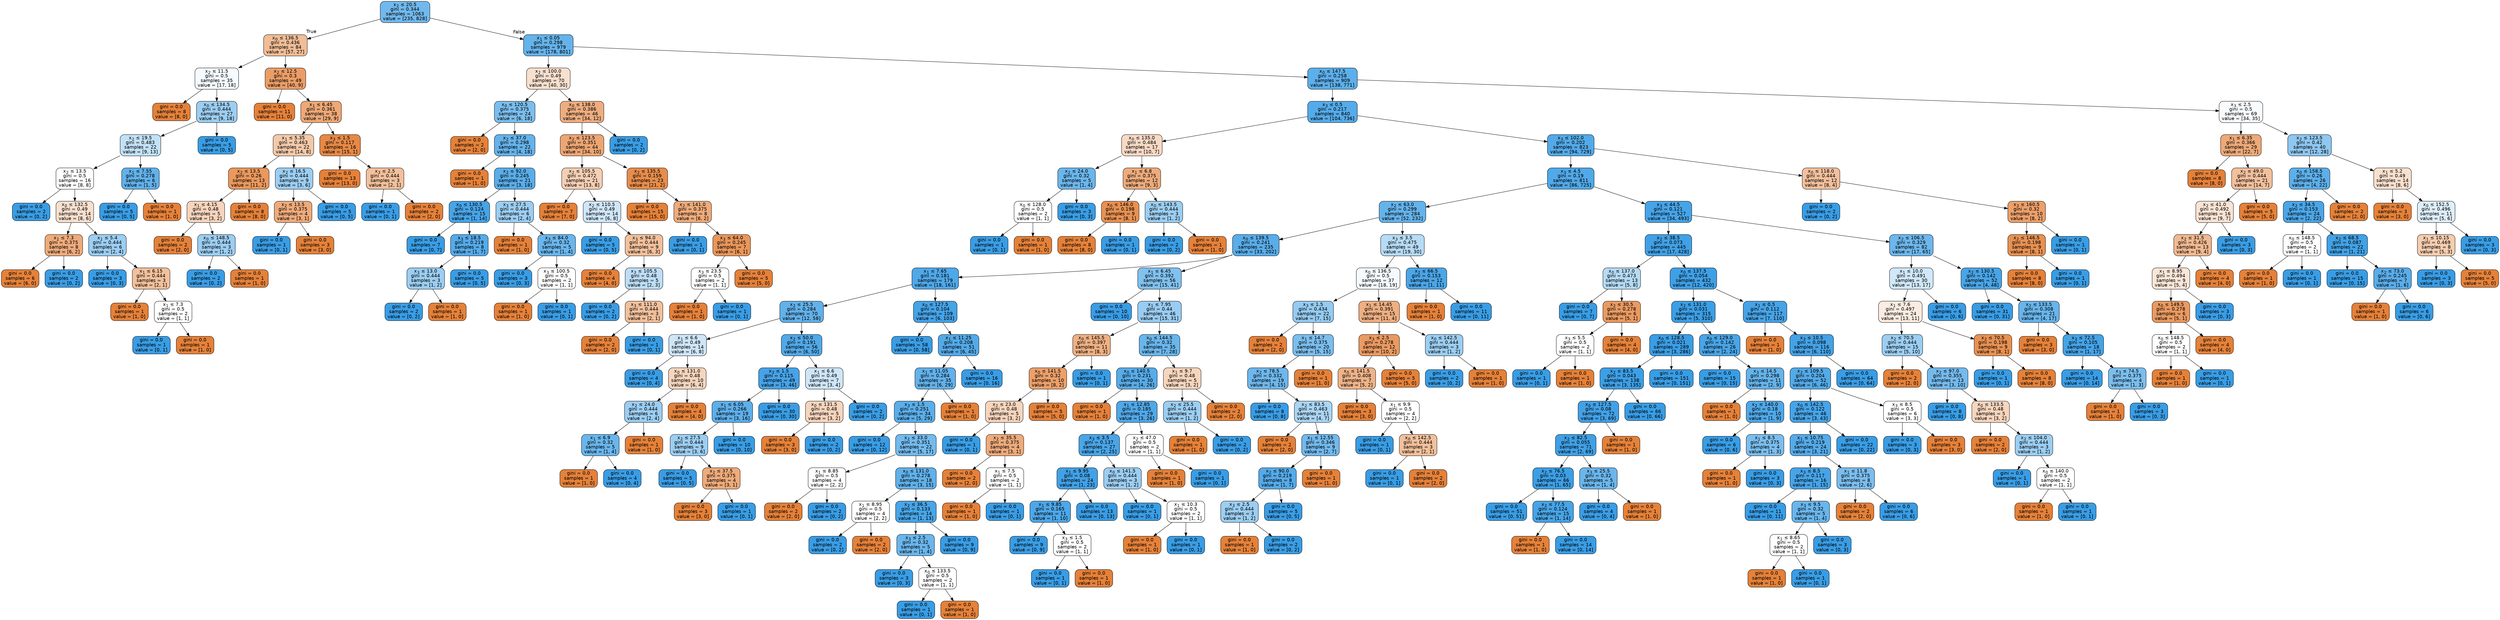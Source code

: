 digraph Tree {
node [shape=box, style="filled, rounded", color="black", fontname="helvetica"] ;
edge [fontname="helvetica"] ;
0 [label=<x<SUB>2</SUB> &le; 20.5<br/>gini = 0.344<br/>samples = 1063<br/>value = [235, 828]>, fillcolor="#71b9ec"] ;
1 [label=<x<SUB>0</SUB> &le; 136.5<br/>gini = 0.436<br/>samples = 84<br/>value = [57, 27]>, fillcolor="#f1bd97"] ;
0 -> 1 [labeldistance=2.5, labelangle=45, headlabel="True"] ;
2 [label=<x<SUB>2</SUB> &le; 11.5<br/>gini = 0.5<br/>samples = 35<br/>value = [17, 18]>, fillcolor="#f4fafe"] ;
1 -> 2 ;
3 [label=<gini = 0.0<br/>samples = 8<br/>value = [8, 0]>, fillcolor="#e58139"] ;
2 -> 3 ;
4 [label=<x<SUB>0</SUB> &le; 134.5<br/>gini = 0.444<br/>samples = 27<br/>value = [9, 18]>, fillcolor="#9ccef2"] ;
2 -> 4 ;
5 [label=<x<SUB>2</SUB> &le; 19.5<br/>gini = 0.483<br/>samples = 22<br/>value = [9, 13]>, fillcolor="#c2e1f7"] ;
4 -> 5 ;
6 [label=<x<SUB>2</SUB> &le; 13.5<br/>gini = 0.5<br/>samples = 16<br/>value = [8, 8]>, fillcolor="#ffffff"] ;
5 -> 6 ;
7 [label=<gini = 0.0<br/>samples = 2<br/>value = [0, 2]>, fillcolor="#399de5"] ;
6 -> 7 ;
8 [label=<x<SUB>0</SUB> &le; 132.5<br/>gini = 0.49<br/>samples = 14<br/>value = [8, 6]>, fillcolor="#f8e0ce"] ;
6 -> 8 ;
9 [label=<x<SUB>1</SUB> &le; 7.3<br/>gini = 0.375<br/>samples = 8<br/>value = [6, 2]>, fillcolor="#eeab7b"] ;
8 -> 9 ;
10 [label=<gini = 0.0<br/>samples = 6<br/>value = [6, 0]>, fillcolor="#e58139"] ;
9 -> 10 ;
11 [label=<gini = 0.0<br/>samples = 2<br/>value = [0, 2]>, fillcolor="#399de5"] ;
9 -> 11 ;
12 [label=<x<SUB>1</SUB> &le; 5.4<br/>gini = 0.444<br/>samples = 6<br/>value = [2, 4]>, fillcolor="#9ccef2"] ;
8 -> 12 ;
13 [label=<gini = 0.0<br/>samples = 3<br/>value = [0, 3]>, fillcolor="#399de5"] ;
12 -> 13 ;
14 [label=<x<SUB>1</SUB> &le; 6.15<br/>gini = 0.444<br/>samples = 3<br/>value = [2, 1]>, fillcolor="#f2c09c"] ;
12 -> 14 ;
15 [label=<gini = 0.0<br/>samples = 1<br/>value = [1, 0]>, fillcolor="#e58139"] ;
14 -> 15 ;
16 [label=<x<SUB>1</SUB> &le; 7.3<br/>gini = 0.5<br/>samples = 2<br/>value = [1, 1]>, fillcolor="#ffffff"] ;
14 -> 16 ;
17 [label=<gini = 0.0<br/>samples = 1<br/>value = [0, 1]>, fillcolor="#399de5"] ;
16 -> 17 ;
18 [label=<gini = 0.0<br/>samples = 1<br/>value = [1, 0]>, fillcolor="#e58139"] ;
16 -> 18 ;
19 [label=<x<SUB>1</SUB> &le; 7.55<br/>gini = 0.278<br/>samples = 6<br/>value = [1, 5]>, fillcolor="#61b1ea"] ;
5 -> 19 ;
20 [label=<gini = 0.0<br/>samples = 5<br/>value = [0, 5]>, fillcolor="#399de5"] ;
19 -> 20 ;
21 [label=<gini = 0.0<br/>samples = 1<br/>value = [1, 0]>, fillcolor="#e58139"] ;
19 -> 21 ;
22 [label=<gini = 0.0<br/>samples = 5<br/>value = [0, 5]>, fillcolor="#399de5"] ;
4 -> 22 ;
23 [label=<x<SUB>2</SUB> &le; 12.5<br/>gini = 0.3<br/>samples = 49<br/>value = [40, 9]>, fillcolor="#eb9d66"] ;
1 -> 23 ;
24 [label=<gini = 0.0<br/>samples = 11<br/>value = [11, 0]>, fillcolor="#e58139"] ;
23 -> 24 ;
25 [label=<x<SUB>1</SUB> &le; 6.45<br/>gini = 0.361<br/>samples = 38<br/>value = [29, 9]>, fillcolor="#eda876"] ;
23 -> 25 ;
26 [label=<x<SUB>1</SUB> &le; 5.35<br/>gini = 0.463<br/>samples = 22<br/>value = [14, 8]>, fillcolor="#f4c9aa"] ;
25 -> 26 ;
27 [label=<x<SUB>2</SUB> &le; 13.5<br/>gini = 0.26<br/>samples = 13<br/>value = [11, 2]>, fillcolor="#ea985d"] ;
26 -> 27 ;
28 [label=<x<SUB>1</SUB> &le; 4.15<br/>gini = 0.48<br/>samples = 5<br/>value = [3, 2]>, fillcolor="#f6d5bd"] ;
27 -> 28 ;
29 [label=<gini = 0.0<br/>samples = 2<br/>value = [2, 0]>, fillcolor="#e58139"] ;
28 -> 29 ;
30 [label=<x<SUB>0</SUB> &le; 148.5<br/>gini = 0.444<br/>samples = 3<br/>value = [1, 2]>, fillcolor="#9ccef2"] ;
28 -> 30 ;
31 [label=<gini = 0.0<br/>samples = 2<br/>value = [0, 2]>, fillcolor="#399de5"] ;
30 -> 31 ;
32 [label=<gini = 0.0<br/>samples = 1<br/>value = [1, 0]>, fillcolor="#e58139"] ;
30 -> 32 ;
33 [label=<gini = 0.0<br/>samples = 8<br/>value = [8, 0]>, fillcolor="#e58139"] ;
27 -> 33 ;
34 [label=<x<SUB>2</SUB> &le; 16.5<br/>gini = 0.444<br/>samples = 9<br/>value = [3, 6]>, fillcolor="#9ccef2"] ;
26 -> 34 ;
35 [label=<x<SUB>2</SUB> &le; 13.5<br/>gini = 0.375<br/>samples = 4<br/>value = [3, 1]>, fillcolor="#eeab7b"] ;
34 -> 35 ;
36 [label=<gini = 0.0<br/>samples = 1<br/>value = [0, 1]>, fillcolor="#399de5"] ;
35 -> 36 ;
37 [label=<gini = 0.0<br/>samples = 3<br/>value = [3, 0]>, fillcolor="#e58139"] ;
35 -> 37 ;
38 [label=<gini = 0.0<br/>samples = 5<br/>value = [0, 5]>, fillcolor="#399de5"] ;
34 -> 38 ;
39 [label=<x<SUB>3</SUB> &le; 1.5<br/>gini = 0.117<br/>samples = 16<br/>value = [15, 1]>, fillcolor="#e78946"] ;
25 -> 39 ;
40 [label=<gini = 0.0<br/>samples = 13<br/>value = [13, 0]>, fillcolor="#e58139"] ;
39 -> 40 ;
41 [label=<x<SUB>3</SUB> &le; 2.5<br/>gini = 0.444<br/>samples = 3<br/>value = [2, 1]>, fillcolor="#f2c09c"] ;
39 -> 41 ;
42 [label=<gini = 0.0<br/>samples = 1<br/>value = [0, 1]>, fillcolor="#399de5"] ;
41 -> 42 ;
43 [label=<gini = 0.0<br/>samples = 2<br/>value = [2, 0]>, fillcolor="#e58139"] ;
41 -> 43 ;
44 [label=<x<SUB>1</SUB> &le; 0.05<br/>gini = 0.298<br/>samples = 979<br/>value = [178, 801]>, fillcolor="#65b3eb"] ;
0 -> 44 [labeldistance=2.5, labelangle=-45, headlabel="False"] ;
45 [label=<x<SUB>2</SUB> &le; 100.0<br/>gini = 0.49<br/>samples = 70<br/>value = [40, 30]>, fillcolor="#f8e0ce"] ;
44 -> 45 ;
46 [label=<x<SUB>0</SUB> &le; 120.5<br/>gini = 0.375<br/>samples = 24<br/>value = [6, 18]>, fillcolor="#7bbeee"] ;
45 -> 46 ;
47 [label=<gini = 0.0<br/>samples = 2<br/>value = [2, 0]>, fillcolor="#e58139"] ;
46 -> 47 ;
48 [label=<x<SUB>2</SUB> &le; 37.0<br/>gini = 0.298<br/>samples = 22<br/>value = [4, 18]>, fillcolor="#65b3eb"] ;
46 -> 48 ;
49 [label=<gini = 0.0<br/>samples = 1<br/>value = [1, 0]>, fillcolor="#e58139"] ;
48 -> 49 ;
50 [label=<x<SUB>2</SUB> &le; 92.0<br/>gini = 0.245<br/>samples = 21<br/>value = [3, 18]>, fillcolor="#5aade9"] ;
48 -> 50 ;
51 [label=<x<SUB>0</SUB> &le; 130.5<br/>gini = 0.124<br/>samples = 15<br/>value = [1, 14]>, fillcolor="#47a4e7"] ;
50 -> 51 ;
52 [label=<gini = 0.0<br/>samples = 7<br/>value = [0, 7]>, fillcolor="#399de5"] ;
51 -> 52 ;
53 [label=<x<SUB>3</SUB> &le; 18.5<br/>gini = 0.219<br/>samples = 8<br/>value = [1, 7]>, fillcolor="#55abe9"] ;
51 -> 53 ;
54 [label=<x<SUB>3</SUB> &le; 13.0<br/>gini = 0.444<br/>samples = 3<br/>value = [1, 2]>, fillcolor="#9ccef2"] ;
53 -> 54 ;
55 [label=<gini = 0.0<br/>samples = 2<br/>value = [0, 2]>, fillcolor="#399de5"] ;
54 -> 55 ;
56 [label=<gini = 0.0<br/>samples = 1<br/>value = [1, 0]>, fillcolor="#e58139"] ;
54 -> 56 ;
57 [label=<gini = 0.0<br/>samples = 5<br/>value = [0, 5]>, fillcolor="#399de5"] ;
53 -> 57 ;
58 [label=<x<SUB>3</SUB> &le; 27.5<br/>gini = 0.444<br/>samples = 6<br/>value = [2, 4]>, fillcolor="#9ccef2"] ;
50 -> 58 ;
59 [label=<gini = 0.0<br/>samples = 1<br/>value = [1, 0]>, fillcolor="#e58139"] ;
58 -> 59 ;
60 [label=<x<SUB>3</SUB> &le; 84.0<br/>gini = 0.32<br/>samples = 5<br/>value = [1, 4]>, fillcolor="#6ab6ec"] ;
58 -> 60 ;
61 [label=<gini = 0.0<br/>samples = 3<br/>value = [0, 3]>, fillcolor="#399de5"] ;
60 -> 61 ;
62 [label=<x<SUB>3</SUB> &le; 100.5<br/>gini = 0.5<br/>samples = 2<br/>value = [1, 1]>, fillcolor="#ffffff"] ;
60 -> 62 ;
63 [label=<gini = 0.0<br/>samples = 1<br/>value = [1, 0]>, fillcolor="#e58139"] ;
62 -> 63 ;
64 [label=<gini = 0.0<br/>samples = 1<br/>value = [0, 1]>, fillcolor="#399de5"] ;
62 -> 64 ;
65 [label=<x<SUB>0</SUB> &le; 138.0<br/>gini = 0.386<br/>samples = 46<br/>value = [34, 12]>, fillcolor="#eead7f"] ;
45 -> 65 ;
66 [label=<x<SUB>2</SUB> &le; 123.5<br/>gini = 0.351<br/>samples = 44<br/>value = [34, 10]>, fillcolor="#eda673"] ;
65 -> 66 ;
67 [label=<x<SUB>2</SUB> &le; 105.5<br/>gini = 0.472<br/>samples = 21<br/>value = [13, 8]>, fillcolor="#f5cfb3"] ;
66 -> 67 ;
68 [label=<gini = 0.0<br/>samples = 7<br/>value = [7, 0]>, fillcolor="#e58139"] ;
67 -> 68 ;
69 [label=<x<SUB>2</SUB> &le; 110.5<br/>gini = 0.49<br/>samples = 14<br/>value = [6, 8]>, fillcolor="#cee6f8"] ;
67 -> 69 ;
70 [label=<gini = 0.0<br/>samples = 5<br/>value = [0, 5]>, fillcolor="#399de5"] ;
69 -> 70 ;
71 [label=<x<SUB>3</SUB> &le; 94.0<br/>gini = 0.444<br/>samples = 9<br/>value = [6, 3]>, fillcolor="#f2c09c"] ;
69 -> 71 ;
72 [label=<gini = 0.0<br/>samples = 4<br/>value = [4, 0]>, fillcolor="#e58139"] ;
71 -> 72 ;
73 [label=<x<SUB>3</SUB> &le; 105.5<br/>gini = 0.48<br/>samples = 5<br/>value = [2, 3]>, fillcolor="#bddef6"] ;
71 -> 73 ;
74 [label=<gini = 0.0<br/>samples = 2<br/>value = [0, 2]>, fillcolor="#399de5"] ;
73 -> 74 ;
75 [label=<x<SUB>3</SUB> &le; 111.0<br/>gini = 0.444<br/>samples = 3<br/>value = [2, 1]>, fillcolor="#f2c09c"] ;
73 -> 75 ;
76 [label=<gini = 0.0<br/>samples = 2<br/>value = [2, 0]>, fillcolor="#e58139"] ;
75 -> 76 ;
77 [label=<gini = 0.0<br/>samples = 1<br/>value = [0, 1]>, fillcolor="#399de5"] ;
75 -> 77 ;
78 [label=<x<SUB>2</SUB> &le; 135.5<br/>gini = 0.159<br/>samples = 23<br/>value = [21, 2]>, fillcolor="#e78d4c"] ;
66 -> 78 ;
79 [label=<gini = 0.0<br/>samples = 15<br/>value = [15, 0]>, fillcolor="#e58139"] ;
78 -> 79 ;
80 [label=<x<SUB>2</SUB> &le; 141.0<br/>gini = 0.375<br/>samples = 8<br/>value = [6, 2]>, fillcolor="#eeab7b"] ;
78 -> 80 ;
81 [label=<gini = 0.0<br/>samples = 1<br/>value = [0, 1]>, fillcolor="#399de5"] ;
80 -> 81 ;
82 [label=<x<SUB>3</SUB> &le; 64.0<br/>gini = 0.245<br/>samples = 7<br/>value = [6, 1]>, fillcolor="#e9965a"] ;
80 -> 82 ;
83 [label=<x<SUB>3</SUB> &le; 23.5<br/>gini = 0.5<br/>samples = 2<br/>value = [1, 1]>, fillcolor="#ffffff"] ;
82 -> 83 ;
84 [label=<gini = 0.0<br/>samples = 1<br/>value = [1, 0]>, fillcolor="#e58139"] ;
83 -> 84 ;
85 [label=<gini = 0.0<br/>samples = 1<br/>value = [0, 1]>, fillcolor="#399de5"] ;
83 -> 85 ;
86 [label=<gini = 0.0<br/>samples = 5<br/>value = [5, 0]>, fillcolor="#e58139"] ;
82 -> 86 ;
87 [label=<gini = 0.0<br/>samples = 2<br/>value = [0, 2]>, fillcolor="#399de5"] ;
65 -> 87 ;
88 [label=<x<SUB>0</SUB> &le; 147.5<br/>gini = 0.258<br/>samples = 909<br/>value = [138, 771]>, fillcolor="#5cafea"] ;
44 -> 88 ;
89 [label=<x<SUB>3</SUB> &le; 0.5<br/>gini = 0.217<br/>samples = 840<br/>value = [104, 736]>, fillcolor="#55abe9"] ;
88 -> 89 ;
90 [label=<x<SUB>0</SUB> &le; 135.0<br/>gini = 0.484<br/>samples = 17<br/>value = [10, 7]>, fillcolor="#f7d9c4"] ;
89 -> 90 ;
91 [label=<x<SUB>2</SUB> &le; 24.0<br/>gini = 0.32<br/>samples = 5<br/>value = [1, 4]>, fillcolor="#6ab6ec"] ;
90 -> 91 ;
92 [label=<x<SUB>0</SUB> &le; 128.0<br/>gini = 0.5<br/>samples = 2<br/>value = [1, 1]>, fillcolor="#ffffff"] ;
91 -> 92 ;
93 [label=<gini = 0.0<br/>samples = 1<br/>value = [0, 1]>, fillcolor="#399de5"] ;
92 -> 93 ;
94 [label=<gini = 0.0<br/>samples = 1<br/>value = [1, 0]>, fillcolor="#e58139"] ;
92 -> 94 ;
95 [label=<gini = 0.0<br/>samples = 3<br/>value = [0, 3]>, fillcolor="#399de5"] ;
91 -> 95 ;
96 [label=<x<SUB>1</SUB> &le; 6.8<br/>gini = 0.375<br/>samples = 12<br/>value = [9, 3]>, fillcolor="#eeab7b"] ;
90 -> 96 ;
97 [label=<x<SUB>0</SUB> &le; 146.0<br/>gini = 0.198<br/>samples = 9<br/>value = [8, 1]>, fillcolor="#e89152"] ;
96 -> 97 ;
98 [label=<gini = 0.0<br/>samples = 8<br/>value = [8, 0]>, fillcolor="#e58139"] ;
97 -> 98 ;
99 [label=<gini = 0.0<br/>samples = 1<br/>value = [0, 1]>, fillcolor="#399de5"] ;
97 -> 99 ;
100 [label=<x<SUB>0</SUB> &le; 143.5<br/>gini = 0.444<br/>samples = 3<br/>value = [1, 2]>, fillcolor="#9ccef2"] ;
96 -> 100 ;
101 [label=<gini = 0.0<br/>samples = 2<br/>value = [0, 2]>, fillcolor="#399de5"] ;
100 -> 101 ;
102 [label=<gini = 0.0<br/>samples = 1<br/>value = [1, 0]>, fillcolor="#e58139"] ;
100 -> 102 ;
103 [label=<x<SUB>3</SUB> &le; 102.0<br/>gini = 0.202<br/>samples = 823<br/>value = [94, 729]>, fillcolor="#53aae8"] ;
89 -> 103 ;
104 [label=<x<SUB>3</SUB> &le; 4.5<br/>gini = 0.19<br/>samples = 811<br/>value = [86, 725]>, fillcolor="#50a9e8"] ;
103 -> 104 ;
105 [label=<x<SUB>2</SUB> &le; 63.0<br/>gini = 0.299<br/>samples = 284<br/>value = [52, 232]>, fillcolor="#65b3eb"] ;
104 -> 105 ;
106 [label=<x<SUB>0</SUB> &le; 139.5<br/>gini = 0.241<br/>samples = 235<br/>value = [33, 202]>, fillcolor="#59ade9"] ;
105 -> 106 ;
107 [label=<x<SUB>1</SUB> &le; 7.65<br/>gini = 0.181<br/>samples = 179<br/>value = [18, 161]>, fillcolor="#4fa8e8"] ;
106 -> 107 ;
108 [label=<x<SUB>2</SUB> &le; 25.5<br/>gini = 0.284<br/>samples = 70<br/>value = [12, 58]>, fillcolor="#62b1ea"] ;
107 -> 108 ;
109 [label=<x<SUB>1</SUB> &le; 6.6<br/>gini = 0.49<br/>samples = 14<br/>value = [6, 8]>, fillcolor="#cee6f8"] ;
108 -> 109 ;
110 [label=<gini = 0.0<br/>samples = 4<br/>value = [0, 4]>, fillcolor="#399de5"] ;
109 -> 110 ;
111 [label=<x<SUB>0</SUB> &le; 131.0<br/>gini = 0.48<br/>samples = 10<br/>value = [6, 4]>, fillcolor="#f6d5bd"] ;
109 -> 111 ;
112 [label=<x<SUB>2</SUB> &le; 24.0<br/>gini = 0.444<br/>samples = 6<br/>value = [2, 4]>, fillcolor="#9ccef2"] ;
111 -> 112 ;
113 [label=<x<SUB>1</SUB> &le; 6.9<br/>gini = 0.32<br/>samples = 5<br/>value = [1, 4]>, fillcolor="#6ab6ec"] ;
112 -> 113 ;
114 [label=<gini = 0.0<br/>samples = 1<br/>value = [1, 0]>, fillcolor="#e58139"] ;
113 -> 114 ;
115 [label=<gini = 0.0<br/>samples = 4<br/>value = [0, 4]>, fillcolor="#399de5"] ;
113 -> 115 ;
116 [label=<gini = 0.0<br/>samples = 1<br/>value = [1, 0]>, fillcolor="#e58139"] ;
112 -> 116 ;
117 [label=<gini = 0.0<br/>samples = 4<br/>value = [4, 0]>, fillcolor="#e58139"] ;
111 -> 117 ;
118 [label=<x<SUB>2</SUB> &le; 50.0<br/>gini = 0.191<br/>samples = 56<br/>value = [6, 50]>, fillcolor="#51a9e8"] ;
108 -> 118 ;
119 [label=<x<SUB>3</SUB> &le; 1.5<br/>gini = 0.115<br/>samples = 49<br/>value = [3, 46]>, fillcolor="#46a3e7"] ;
118 -> 119 ;
120 [label=<x<SUB>1</SUB> &le; 6.05<br/>gini = 0.266<br/>samples = 19<br/>value = [3, 16]>, fillcolor="#5eafea"] ;
119 -> 120 ;
121 [label=<x<SUB>2</SUB> &le; 27.5<br/>gini = 0.444<br/>samples = 9<br/>value = [3, 6]>, fillcolor="#9ccef2"] ;
120 -> 121 ;
122 [label=<gini = 0.0<br/>samples = 5<br/>value = [0, 5]>, fillcolor="#399de5"] ;
121 -> 122 ;
123 [label=<x<SUB>2</SUB> &le; 37.5<br/>gini = 0.375<br/>samples = 4<br/>value = [3, 1]>, fillcolor="#eeab7b"] ;
121 -> 123 ;
124 [label=<gini = 0.0<br/>samples = 3<br/>value = [3, 0]>, fillcolor="#e58139"] ;
123 -> 124 ;
125 [label=<gini = 0.0<br/>samples = 1<br/>value = [0, 1]>, fillcolor="#399de5"] ;
123 -> 125 ;
126 [label=<gini = 0.0<br/>samples = 10<br/>value = [0, 10]>, fillcolor="#399de5"] ;
120 -> 126 ;
127 [label=<gini = 0.0<br/>samples = 30<br/>value = [0, 30]>, fillcolor="#399de5"] ;
119 -> 127 ;
128 [label=<x<SUB>1</SUB> &le; 6.6<br/>gini = 0.49<br/>samples = 7<br/>value = [3, 4]>, fillcolor="#cee6f8"] ;
118 -> 128 ;
129 [label=<x<SUB>0</SUB> &le; 131.5<br/>gini = 0.48<br/>samples = 5<br/>value = [3, 2]>, fillcolor="#f6d5bd"] ;
128 -> 129 ;
130 [label=<gini = 0.0<br/>samples = 3<br/>value = [3, 0]>, fillcolor="#e58139"] ;
129 -> 130 ;
131 [label=<gini = 0.0<br/>samples = 2<br/>value = [0, 2]>, fillcolor="#399de5"] ;
129 -> 131 ;
132 [label=<gini = 0.0<br/>samples = 2<br/>value = [0, 2]>, fillcolor="#399de5"] ;
128 -> 132 ;
133 [label=<x<SUB>0</SUB> &le; 127.5<br/>gini = 0.104<br/>samples = 109<br/>value = [6, 103]>, fillcolor="#45a3e7"] ;
107 -> 133 ;
134 [label=<gini = 0.0<br/>samples = 58<br/>value = [0, 58]>, fillcolor="#399de5"] ;
133 -> 134 ;
135 [label=<x<SUB>1</SUB> &le; 11.25<br/>gini = 0.208<br/>samples = 51<br/>value = [6, 45]>, fillcolor="#53aae8"] ;
133 -> 135 ;
136 [label=<x<SUB>1</SUB> &le; 11.05<br/>gini = 0.284<br/>samples = 35<br/>value = [6, 29]>, fillcolor="#62b1ea"] ;
135 -> 136 ;
137 [label=<x<SUB>3</SUB> &le; 1.5<br/>gini = 0.251<br/>samples = 34<br/>value = [5, 29]>, fillcolor="#5baee9"] ;
136 -> 137 ;
138 [label=<gini = 0.0<br/>samples = 12<br/>value = [0, 12]>, fillcolor="#399de5"] ;
137 -> 138 ;
139 [label=<x<SUB>2</SUB> &le; 33.0<br/>gini = 0.351<br/>samples = 22<br/>value = [5, 17]>, fillcolor="#73baed"] ;
137 -> 139 ;
140 [label=<x<SUB>1</SUB> &le; 8.85<br/>gini = 0.5<br/>samples = 4<br/>value = [2, 2]>, fillcolor="#ffffff"] ;
139 -> 140 ;
141 [label=<gini = 0.0<br/>samples = 2<br/>value = [2, 0]>, fillcolor="#e58139"] ;
140 -> 141 ;
142 [label=<gini = 0.0<br/>samples = 2<br/>value = [0, 2]>, fillcolor="#399de5"] ;
140 -> 142 ;
143 [label=<x<SUB>0</SUB> &le; 131.0<br/>gini = 0.278<br/>samples = 18<br/>value = [3, 15]>, fillcolor="#61b1ea"] ;
139 -> 143 ;
144 [label=<x<SUB>1</SUB> &le; 8.95<br/>gini = 0.5<br/>samples = 4<br/>value = [2, 2]>, fillcolor="#ffffff"] ;
143 -> 144 ;
145 [label=<gini = 0.0<br/>samples = 2<br/>value = [0, 2]>, fillcolor="#399de5"] ;
144 -> 145 ;
146 [label=<gini = 0.0<br/>samples = 2<br/>value = [2, 0]>, fillcolor="#e58139"] ;
144 -> 146 ;
147 [label=<x<SUB>2</SUB> &le; 36.5<br/>gini = 0.133<br/>samples = 14<br/>value = [1, 13]>, fillcolor="#48a5e7"] ;
143 -> 147 ;
148 [label=<x<SUB>3</SUB> &le; 2.5<br/>gini = 0.32<br/>samples = 5<br/>value = [1, 4]>, fillcolor="#6ab6ec"] ;
147 -> 148 ;
149 [label=<gini = 0.0<br/>samples = 3<br/>value = [0, 3]>, fillcolor="#399de5"] ;
148 -> 149 ;
150 [label=<x<SUB>0</SUB> &le; 133.5<br/>gini = 0.5<br/>samples = 2<br/>value = [1, 1]>, fillcolor="#ffffff"] ;
148 -> 150 ;
151 [label=<gini = 0.0<br/>samples = 1<br/>value = [0, 1]>, fillcolor="#399de5"] ;
150 -> 151 ;
152 [label=<gini = 0.0<br/>samples = 1<br/>value = [1, 0]>, fillcolor="#e58139"] ;
150 -> 152 ;
153 [label=<gini = 0.0<br/>samples = 9<br/>value = [0, 9]>, fillcolor="#399de5"] ;
147 -> 153 ;
154 [label=<gini = 0.0<br/>samples = 1<br/>value = [1, 0]>, fillcolor="#e58139"] ;
136 -> 154 ;
155 [label=<gini = 0.0<br/>samples = 16<br/>value = [0, 16]>, fillcolor="#399de5"] ;
135 -> 155 ;
156 [label=<x<SUB>1</SUB> &le; 6.45<br/>gini = 0.392<br/>samples = 56<br/>value = [15, 41]>, fillcolor="#81c1ef"] ;
106 -> 156 ;
157 [label=<gini = 0.0<br/>samples = 10<br/>value = [0, 10]>, fillcolor="#399de5"] ;
156 -> 157 ;
158 [label=<x<SUB>1</SUB> &le; 7.95<br/>gini = 0.44<br/>samples = 46<br/>value = [15, 31]>, fillcolor="#99ccf2"] ;
156 -> 158 ;
159 [label=<x<SUB>0</SUB> &le; 145.5<br/>gini = 0.397<br/>samples = 11<br/>value = [8, 3]>, fillcolor="#efb083"] ;
158 -> 159 ;
160 [label=<x<SUB>0</SUB> &le; 141.5<br/>gini = 0.32<br/>samples = 10<br/>value = [8, 2]>, fillcolor="#eca06a"] ;
159 -> 160 ;
161 [label=<x<SUB>2</SUB> &le; 23.0<br/>gini = 0.48<br/>samples = 5<br/>value = [3, 2]>, fillcolor="#f6d5bd"] ;
160 -> 161 ;
162 [label=<gini = 0.0<br/>samples = 1<br/>value = [0, 1]>, fillcolor="#399de5"] ;
161 -> 162 ;
163 [label=<x<SUB>2</SUB> &le; 35.5<br/>gini = 0.375<br/>samples = 4<br/>value = [3, 1]>, fillcolor="#eeab7b"] ;
161 -> 163 ;
164 [label=<gini = 0.0<br/>samples = 2<br/>value = [2, 0]>, fillcolor="#e58139"] ;
163 -> 164 ;
165 [label=<x<SUB>1</SUB> &le; 7.5<br/>gini = 0.5<br/>samples = 2<br/>value = [1, 1]>, fillcolor="#ffffff"] ;
163 -> 165 ;
166 [label=<gini = 0.0<br/>samples = 1<br/>value = [1, 0]>, fillcolor="#e58139"] ;
165 -> 166 ;
167 [label=<gini = 0.0<br/>samples = 1<br/>value = [0, 1]>, fillcolor="#399de5"] ;
165 -> 167 ;
168 [label=<gini = 0.0<br/>samples = 5<br/>value = [5, 0]>, fillcolor="#e58139"] ;
160 -> 168 ;
169 [label=<gini = 0.0<br/>samples = 1<br/>value = [0, 1]>, fillcolor="#399de5"] ;
159 -> 169 ;
170 [label=<x<SUB>0</SUB> &le; 144.5<br/>gini = 0.32<br/>samples = 35<br/>value = [7, 28]>, fillcolor="#6ab6ec"] ;
158 -> 170 ;
171 [label=<x<SUB>0</SUB> &le; 140.5<br/>gini = 0.231<br/>samples = 30<br/>value = [4, 26]>, fillcolor="#57ace9"] ;
170 -> 171 ;
172 [label=<gini = 0.0<br/>samples = 1<br/>value = [1, 0]>, fillcolor="#e58139"] ;
171 -> 172 ;
173 [label=<x<SUB>1</SUB> &le; 12.85<br/>gini = 0.185<br/>samples = 29<br/>value = [3, 26]>, fillcolor="#50a8e8"] ;
171 -> 173 ;
174 [label=<x<SUB>3</SUB> &le; 3.5<br/>gini = 0.137<br/>samples = 27<br/>value = [2, 25]>, fillcolor="#49a5e7"] ;
173 -> 174 ;
175 [label=<x<SUB>1</SUB> &le; 9.95<br/>gini = 0.08<br/>samples = 24<br/>value = [1, 23]>, fillcolor="#42a1e6"] ;
174 -> 175 ;
176 [label=<x<SUB>1</SUB> &le; 9.85<br/>gini = 0.165<br/>samples = 11<br/>value = [1, 10]>, fillcolor="#4da7e8"] ;
175 -> 176 ;
177 [label=<gini = 0.0<br/>samples = 9<br/>value = [0, 9]>, fillcolor="#399de5"] ;
176 -> 177 ;
178 [label=<x<SUB>3</SUB> &le; 1.5<br/>gini = 0.5<br/>samples = 2<br/>value = [1, 1]>, fillcolor="#ffffff"] ;
176 -> 178 ;
179 [label=<gini = 0.0<br/>samples = 1<br/>value = [0, 1]>, fillcolor="#399de5"] ;
178 -> 179 ;
180 [label=<gini = 0.0<br/>samples = 1<br/>value = [1, 0]>, fillcolor="#e58139"] ;
178 -> 180 ;
181 [label=<gini = 0.0<br/>samples = 13<br/>value = [0, 13]>, fillcolor="#399de5"] ;
175 -> 181 ;
182 [label=<x<SUB>0</SUB> &le; 141.5<br/>gini = 0.444<br/>samples = 3<br/>value = [1, 2]>, fillcolor="#9ccef2"] ;
174 -> 182 ;
183 [label=<gini = 0.0<br/>samples = 1<br/>value = [0, 1]>, fillcolor="#399de5"] ;
182 -> 183 ;
184 [label=<x<SUB>1</SUB> &le; 10.3<br/>gini = 0.5<br/>samples = 2<br/>value = [1, 1]>, fillcolor="#ffffff"] ;
182 -> 184 ;
185 [label=<gini = 0.0<br/>samples = 1<br/>value = [1, 0]>, fillcolor="#e58139"] ;
184 -> 185 ;
186 [label=<gini = 0.0<br/>samples = 1<br/>value = [0, 1]>, fillcolor="#399de5"] ;
184 -> 186 ;
187 [label=<x<SUB>2</SUB> &le; 47.0<br/>gini = 0.5<br/>samples = 2<br/>value = [1, 1]>, fillcolor="#ffffff"] ;
173 -> 187 ;
188 [label=<gini = 0.0<br/>samples = 1<br/>value = [1, 0]>, fillcolor="#e58139"] ;
187 -> 188 ;
189 [label=<gini = 0.0<br/>samples = 1<br/>value = [0, 1]>, fillcolor="#399de5"] ;
187 -> 189 ;
190 [label=<x<SUB>1</SUB> &le; 9.7<br/>gini = 0.48<br/>samples = 5<br/>value = [3, 2]>, fillcolor="#f6d5bd"] ;
170 -> 190 ;
191 [label=<x<SUB>2</SUB> &le; 25.5<br/>gini = 0.444<br/>samples = 3<br/>value = [1, 2]>, fillcolor="#9ccef2"] ;
190 -> 191 ;
192 [label=<gini = 0.0<br/>samples = 1<br/>value = [1, 0]>, fillcolor="#e58139"] ;
191 -> 192 ;
193 [label=<gini = 0.0<br/>samples = 2<br/>value = [0, 2]>, fillcolor="#399de5"] ;
191 -> 193 ;
194 [label=<gini = 0.0<br/>samples = 2<br/>value = [2, 0]>, fillcolor="#e58139"] ;
190 -> 194 ;
195 [label=<x<SUB>3</SUB> &le; 3.5<br/>gini = 0.475<br/>samples = 49<br/>value = [19, 30]>, fillcolor="#b6dbf5"] ;
105 -> 195 ;
196 [label=<x<SUB>0</SUB> &le; 136.5<br/>gini = 0.5<br/>samples = 37<br/>value = [18, 19]>, fillcolor="#f5fafe"] ;
195 -> 196 ;
197 [label=<x<SUB>3</SUB> &le; 1.5<br/>gini = 0.434<br/>samples = 22<br/>value = [7, 15]>, fillcolor="#95cbf1"] ;
196 -> 197 ;
198 [label=<gini = 0.0<br/>samples = 2<br/>value = [2, 0]>, fillcolor="#e58139"] ;
197 -> 198 ;
199 [label=<x<SUB>1</SUB> &le; 14.7<br/>gini = 0.375<br/>samples = 20<br/>value = [5, 15]>, fillcolor="#7bbeee"] ;
197 -> 199 ;
200 [label=<x<SUB>2</SUB> &le; 78.5<br/>gini = 0.332<br/>samples = 19<br/>value = [4, 15]>, fillcolor="#6eb7ec"] ;
199 -> 200 ;
201 [label=<gini = 0.0<br/>samples = 8<br/>value = [0, 8]>, fillcolor="#399de5"] ;
200 -> 201 ;
202 [label=<x<SUB>2</SUB> &le; 83.5<br/>gini = 0.463<br/>samples = 11<br/>value = [4, 7]>, fillcolor="#aad5f4"] ;
200 -> 202 ;
203 [label=<gini = 0.0<br/>samples = 2<br/>value = [2, 0]>, fillcolor="#e58139"] ;
202 -> 203 ;
204 [label=<x<SUB>1</SUB> &le; 12.55<br/>gini = 0.346<br/>samples = 9<br/>value = [2, 7]>, fillcolor="#72b9ec"] ;
202 -> 204 ;
205 [label=<x<SUB>2</SUB> &le; 90.0<br/>gini = 0.219<br/>samples = 8<br/>value = [1, 7]>, fillcolor="#55abe9"] ;
204 -> 205 ;
206 [label=<x<SUB>3</SUB> &le; 2.5<br/>gini = 0.444<br/>samples = 3<br/>value = [1, 2]>, fillcolor="#9ccef2"] ;
205 -> 206 ;
207 [label=<gini = 0.0<br/>samples = 1<br/>value = [1, 0]>, fillcolor="#e58139"] ;
206 -> 207 ;
208 [label=<gini = 0.0<br/>samples = 2<br/>value = [0, 2]>, fillcolor="#399de5"] ;
206 -> 208 ;
209 [label=<gini = 0.0<br/>samples = 5<br/>value = [0, 5]>, fillcolor="#399de5"] ;
205 -> 209 ;
210 [label=<gini = 0.0<br/>samples = 1<br/>value = [1, 0]>, fillcolor="#e58139"] ;
204 -> 210 ;
211 [label=<gini = 0.0<br/>samples = 1<br/>value = [1, 0]>, fillcolor="#e58139"] ;
199 -> 211 ;
212 [label=<x<SUB>1</SUB> &le; 14.45<br/>gini = 0.391<br/>samples = 15<br/>value = [11, 4]>, fillcolor="#eeaf81"] ;
196 -> 212 ;
213 [label=<x<SUB>3</SUB> &le; 2.5<br/>gini = 0.278<br/>samples = 12<br/>value = [10, 2]>, fillcolor="#ea9a61"] ;
212 -> 213 ;
214 [label=<x<SUB>0</SUB> &le; 141.5<br/>gini = 0.408<br/>samples = 7<br/>value = [5, 2]>, fillcolor="#efb388"] ;
213 -> 214 ;
215 [label=<gini = 0.0<br/>samples = 3<br/>value = [3, 0]>, fillcolor="#e58139"] ;
214 -> 215 ;
216 [label=<x<SUB>1</SUB> &le; 9.9<br/>gini = 0.5<br/>samples = 4<br/>value = [2, 2]>, fillcolor="#ffffff"] ;
214 -> 216 ;
217 [label=<gini = 0.0<br/>samples = 1<br/>value = [0, 1]>, fillcolor="#399de5"] ;
216 -> 217 ;
218 [label=<x<SUB>0</SUB> &le; 142.5<br/>gini = 0.444<br/>samples = 3<br/>value = [2, 1]>, fillcolor="#f2c09c"] ;
216 -> 218 ;
219 [label=<gini = 0.0<br/>samples = 1<br/>value = [0, 1]>, fillcolor="#399de5"] ;
218 -> 219 ;
220 [label=<gini = 0.0<br/>samples = 2<br/>value = [2, 0]>, fillcolor="#e58139"] ;
218 -> 220 ;
221 [label=<gini = 0.0<br/>samples = 5<br/>value = [5, 0]>, fillcolor="#e58139"] ;
213 -> 221 ;
222 [label=<x<SUB>0</SUB> &le; 142.5<br/>gini = 0.444<br/>samples = 3<br/>value = [1, 2]>, fillcolor="#9ccef2"] ;
212 -> 222 ;
223 [label=<gini = 0.0<br/>samples = 2<br/>value = [0, 2]>, fillcolor="#399de5"] ;
222 -> 223 ;
224 [label=<gini = 0.0<br/>samples = 1<br/>value = [1, 0]>, fillcolor="#e58139"] ;
222 -> 224 ;
225 [label=<x<SUB>2</SUB> &le; 66.5<br/>gini = 0.153<br/>samples = 12<br/>value = [1, 11]>, fillcolor="#4ba6e7"] ;
195 -> 225 ;
226 [label=<gini = 0.0<br/>samples = 1<br/>value = [1, 0]>, fillcolor="#e58139"] ;
225 -> 226 ;
227 [label=<gini = 0.0<br/>samples = 11<br/>value = [0, 11]>, fillcolor="#399de5"] ;
225 -> 227 ;
228 [label=<x<SUB>3</SUB> &le; 44.5<br/>gini = 0.121<br/>samples = 527<br/>value = [34, 493]>, fillcolor="#47a4e7"] ;
104 -> 228 ;
229 [label=<x<SUB>2</SUB> &le; 38.5<br/>gini = 0.073<br/>samples = 445<br/>value = [17, 428]>, fillcolor="#41a1e6"] ;
228 -> 229 ;
230 [label=<x<SUB>0</SUB> &le; 137.0<br/>gini = 0.473<br/>samples = 13<br/>value = [5, 8]>, fillcolor="#b5daf5"] ;
229 -> 230 ;
231 [label=<gini = 0.0<br/>samples = 7<br/>value = [0, 7]>, fillcolor="#399de5"] ;
230 -> 231 ;
232 [label=<x<SUB>2</SUB> &le; 30.5<br/>gini = 0.278<br/>samples = 6<br/>value = [5, 1]>, fillcolor="#ea9a61"] ;
230 -> 232 ;
233 [label=<x<SUB>3</SUB> &le; 5.5<br/>gini = 0.5<br/>samples = 2<br/>value = [1, 1]>, fillcolor="#ffffff"] ;
232 -> 233 ;
234 [label=<gini = 0.0<br/>samples = 1<br/>value = [0, 1]>, fillcolor="#399de5"] ;
233 -> 234 ;
235 [label=<gini = 0.0<br/>samples = 1<br/>value = [1, 0]>, fillcolor="#e58139"] ;
233 -> 235 ;
236 [label=<gini = 0.0<br/>samples = 4<br/>value = [4, 0]>, fillcolor="#e58139"] ;
232 -> 236 ;
237 [label=<x<SUB>0</SUB> &le; 137.5<br/>gini = 0.054<br/>samples = 432<br/>value = [12, 420]>, fillcolor="#3fa0e6"] ;
229 -> 237 ;
238 [label=<x<SUB>2</SUB> &le; 131.0<br/>gini = 0.031<br/>samples = 315<br/>value = [5, 310]>, fillcolor="#3c9fe5"] ;
237 -> 238 ;
239 [label=<x<SUB>0</SUB> &le; 128.5<br/>gini = 0.021<br/>samples = 289<br/>value = [3, 286]>, fillcolor="#3b9ee5"] ;
238 -> 239 ;
240 [label=<x<SUB>2</SUB> &le; 83.5<br/>gini = 0.043<br/>samples = 138<br/>value = [3, 135]>, fillcolor="#3d9fe6"] ;
239 -> 240 ;
241 [label=<x<SUB>0</SUB> &le; 127.5<br/>gini = 0.08<br/>samples = 72<br/>value = [3, 69]>, fillcolor="#42a1e6"] ;
240 -> 241 ;
242 [label=<x<SUB>2</SUB> &le; 82.5<br/>gini = 0.055<br/>samples = 71<br/>value = [2, 69]>, fillcolor="#3fa0e6"] ;
241 -> 242 ;
243 [label=<x<SUB>2</SUB> &le; 76.5<br/>gini = 0.03<br/>samples = 66<br/>value = [1, 65]>, fillcolor="#3c9fe5"] ;
242 -> 243 ;
244 [label=<gini = 0.0<br/>samples = 51<br/>value = [0, 51]>, fillcolor="#399de5"] ;
243 -> 244 ;
245 [label=<x<SUB>2</SUB> &le; 77.5<br/>gini = 0.124<br/>samples = 15<br/>value = [1, 14]>, fillcolor="#47a4e7"] ;
243 -> 245 ;
246 [label=<gini = 0.0<br/>samples = 1<br/>value = [1, 0]>, fillcolor="#e58139"] ;
245 -> 246 ;
247 [label=<gini = 0.0<br/>samples = 14<br/>value = [0, 14]>, fillcolor="#399de5"] ;
245 -> 247 ;
248 [label=<x<SUB>3</SUB> &le; 25.5<br/>gini = 0.32<br/>samples = 5<br/>value = [1, 4]>, fillcolor="#6ab6ec"] ;
242 -> 248 ;
249 [label=<gini = 0.0<br/>samples = 4<br/>value = [0, 4]>, fillcolor="#399de5"] ;
248 -> 249 ;
250 [label=<gini = 0.0<br/>samples = 1<br/>value = [1, 0]>, fillcolor="#e58139"] ;
248 -> 250 ;
251 [label=<gini = 0.0<br/>samples = 1<br/>value = [1, 0]>, fillcolor="#e58139"] ;
241 -> 251 ;
252 [label=<gini = 0.0<br/>samples = 66<br/>value = [0, 66]>, fillcolor="#399de5"] ;
240 -> 252 ;
253 [label=<gini = 0.0<br/>samples = 151<br/>value = [0, 151]>, fillcolor="#399de5"] ;
239 -> 253 ;
254 [label=<x<SUB>0</SUB> &le; 129.0<br/>gini = 0.142<br/>samples = 26<br/>value = [2, 24]>, fillcolor="#49a5e7"] ;
238 -> 254 ;
255 [label=<gini = 0.0<br/>samples = 15<br/>value = [0, 15]>, fillcolor="#399de5"] ;
254 -> 255 ;
256 [label=<x<SUB>3</SUB> &le; 14.5<br/>gini = 0.298<br/>samples = 11<br/>value = [2, 9]>, fillcolor="#65b3eb"] ;
254 -> 256 ;
257 [label=<gini = 0.0<br/>samples = 1<br/>value = [1, 0]>, fillcolor="#e58139"] ;
256 -> 257 ;
258 [label=<x<SUB>2</SUB> &le; 140.0<br/>gini = 0.18<br/>samples = 10<br/>value = [1, 9]>, fillcolor="#4fa8e8"] ;
256 -> 258 ;
259 [label=<gini = 0.0<br/>samples = 6<br/>value = [0, 6]>, fillcolor="#399de5"] ;
258 -> 259 ;
260 [label=<x<SUB>1</SUB> &le; 8.5<br/>gini = 0.375<br/>samples = 4<br/>value = [1, 3]>, fillcolor="#7bbeee"] ;
258 -> 260 ;
261 [label=<gini = 0.0<br/>samples = 1<br/>value = [1, 0]>, fillcolor="#e58139"] ;
260 -> 261 ;
262 [label=<gini = 0.0<br/>samples = 3<br/>value = [0, 3]>, fillcolor="#399de5"] ;
260 -> 262 ;
263 [label=<x<SUB>1</SUB> &le; 0.5<br/>gini = 0.112<br/>samples = 117<br/>value = [7, 110]>, fillcolor="#46a3e7"] ;
237 -> 263 ;
264 [label=<gini = 0.0<br/>samples = 1<br/>value = [1, 0]>, fillcolor="#e58139"] ;
263 -> 264 ;
265 [label=<x<SUB>3</SUB> &le; 10.5<br/>gini = 0.098<br/>samples = 116<br/>value = [6, 110]>, fillcolor="#44a2e6"] ;
263 -> 265 ;
266 [label=<x<SUB>2</SUB> &le; 109.5<br/>gini = 0.204<br/>samples = 52<br/>value = [6, 46]>, fillcolor="#53aae8"] ;
265 -> 266 ;
267 [label=<x<SUB>0</SUB> &le; 142.5<br/>gini = 0.122<br/>samples = 46<br/>value = [3, 43]>, fillcolor="#47a4e7"] ;
266 -> 267 ;
268 [label=<x<SUB>1</SUB> &le; 10.75<br/>gini = 0.219<br/>samples = 24<br/>value = [3, 21]>, fillcolor="#55abe9"] ;
267 -> 268 ;
269 [label=<x<SUB>3</SUB> &le; 8.5<br/>gini = 0.117<br/>samples = 16<br/>value = [1, 15]>, fillcolor="#46a4e7"] ;
268 -> 269 ;
270 [label=<gini = 0.0<br/>samples = 11<br/>value = [0, 11]>, fillcolor="#399de5"] ;
269 -> 270 ;
271 [label=<x<SUB>3</SUB> &le; 9.5<br/>gini = 0.32<br/>samples = 5<br/>value = [1, 4]>, fillcolor="#6ab6ec"] ;
269 -> 271 ;
272 [label=<x<SUB>1</SUB> &le; 8.65<br/>gini = 0.5<br/>samples = 2<br/>value = [1, 1]>, fillcolor="#ffffff"] ;
271 -> 272 ;
273 [label=<gini = 0.0<br/>samples = 1<br/>value = [1, 0]>, fillcolor="#e58139"] ;
272 -> 273 ;
274 [label=<gini = 0.0<br/>samples = 1<br/>value = [0, 1]>, fillcolor="#399de5"] ;
272 -> 274 ;
275 [label=<gini = 0.0<br/>samples = 3<br/>value = [0, 3]>, fillcolor="#399de5"] ;
271 -> 275 ;
276 [label=<x<SUB>1</SUB> &le; 11.8<br/>gini = 0.375<br/>samples = 8<br/>value = [2, 6]>, fillcolor="#7bbeee"] ;
268 -> 276 ;
277 [label=<gini = 0.0<br/>samples = 2<br/>value = [2, 0]>, fillcolor="#e58139"] ;
276 -> 277 ;
278 [label=<gini = 0.0<br/>samples = 6<br/>value = [0, 6]>, fillcolor="#399de5"] ;
276 -> 278 ;
279 [label=<gini = 0.0<br/>samples = 22<br/>value = [0, 22]>, fillcolor="#399de5"] ;
267 -> 279 ;
280 [label=<x<SUB>3</SUB> &le; 8.5<br/>gini = 0.5<br/>samples = 6<br/>value = [3, 3]>, fillcolor="#ffffff"] ;
266 -> 280 ;
281 [label=<gini = 0.0<br/>samples = 3<br/>value = [0, 3]>, fillcolor="#399de5"] ;
280 -> 281 ;
282 [label=<gini = 0.0<br/>samples = 3<br/>value = [3, 0]>, fillcolor="#e58139"] ;
280 -> 282 ;
283 [label=<gini = 0.0<br/>samples = 64<br/>value = [0, 64]>, fillcolor="#399de5"] ;
265 -> 283 ;
284 [label=<x<SUB>2</SUB> &le; 106.5<br/>gini = 0.329<br/>samples = 82<br/>value = [17, 65]>, fillcolor="#6db7ec"] ;
228 -> 284 ;
285 [label=<x<SUB>1</SUB> &le; 10.0<br/>gini = 0.491<br/>samples = 30<br/>value = [13, 17]>, fillcolor="#d0e8f9"] ;
284 -> 285 ;
286 [label=<x<SUB>1</SUB> &le; 7.6<br/>gini = 0.497<br/>samples = 24<br/>value = [13, 11]>, fillcolor="#fbece1"] ;
285 -> 286 ;
287 [label=<x<SUB>2</SUB> &le; 70.5<br/>gini = 0.444<br/>samples = 15<br/>value = [5, 10]>, fillcolor="#9ccef2"] ;
286 -> 287 ;
288 [label=<gini = 0.0<br/>samples = 2<br/>value = [2, 0]>, fillcolor="#e58139"] ;
287 -> 288 ;
289 [label=<x<SUB>2</SUB> &le; 97.0<br/>gini = 0.355<br/>samples = 13<br/>value = [3, 10]>, fillcolor="#74baed"] ;
287 -> 289 ;
290 [label=<gini = 0.0<br/>samples = 8<br/>value = [0, 8]>, fillcolor="#399de5"] ;
289 -> 290 ;
291 [label=<x<SUB>0</SUB> &le; 133.5<br/>gini = 0.48<br/>samples = 5<br/>value = [3, 2]>, fillcolor="#f6d5bd"] ;
289 -> 291 ;
292 [label=<gini = 0.0<br/>samples = 2<br/>value = [2, 0]>, fillcolor="#e58139"] ;
291 -> 292 ;
293 [label=<x<SUB>2</SUB> &le; 104.0<br/>gini = 0.444<br/>samples = 3<br/>value = [1, 2]>, fillcolor="#9ccef2"] ;
291 -> 293 ;
294 [label=<gini = 0.0<br/>samples = 1<br/>value = [0, 1]>, fillcolor="#399de5"] ;
293 -> 294 ;
295 [label=<x<SUB>0</SUB> &le; 140.0<br/>gini = 0.5<br/>samples = 2<br/>value = [1, 1]>, fillcolor="#ffffff"] ;
293 -> 295 ;
296 [label=<gini = 0.0<br/>samples = 1<br/>value = [1, 0]>, fillcolor="#e58139"] ;
295 -> 296 ;
297 [label=<gini = 0.0<br/>samples = 1<br/>value = [0, 1]>, fillcolor="#399de5"] ;
295 -> 297 ;
298 [label=<x<SUB>2</SUB> &le; 70.5<br/>gini = 0.198<br/>samples = 9<br/>value = [8, 1]>, fillcolor="#e89152"] ;
286 -> 298 ;
299 [label=<gini = 0.0<br/>samples = 1<br/>value = [0, 1]>, fillcolor="#399de5"] ;
298 -> 299 ;
300 [label=<gini = 0.0<br/>samples = 8<br/>value = [8, 0]>, fillcolor="#e58139"] ;
298 -> 300 ;
301 [label=<gini = 0.0<br/>samples = 6<br/>value = [0, 6]>, fillcolor="#399de5"] ;
285 -> 301 ;
302 [label=<x<SUB>2</SUB> &le; 130.5<br/>gini = 0.142<br/>samples = 52<br/>value = [4, 48]>, fillcolor="#49a5e7"] ;
284 -> 302 ;
303 [label=<gini = 0.0<br/>samples = 31<br/>value = [0, 31]>, fillcolor="#399de5"] ;
302 -> 303 ;
304 [label=<x<SUB>2</SUB> &le; 133.5<br/>gini = 0.308<br/>samples = 21<br/>value = [4, 17]>, fillcolor="#68b4eb"] ;
302 -> 304 ;
305 [label=<gini = 0.0<br/>samples = 3<br/>value = [3, 0]>, fillcolor="#e58139"] ;
304 -> 305 ;
306 [label=<x<SUB>3</SUB> &le; 72.5<br/>gini = 0.105<br/>samples = 18<br/>value = [1, 17]>, fillcolor="#45a3e7"] ;
304 -> 306 ;
307 [label=<gini = 0.0<br/>samples = 14<br/>value = [0, 14]>, fillcolor="#399de5"] ;
306 -> 307 ;
308 [label=<x<SUB>3</SUB> &le; 74.5<br/>gini = 0.375<br/>samples = 4<br/>value = [1, 3]>, fillcolor="#7bbeee"] ;
306 -> 308 ;
309 [label=<gini = 0.0<br/>samples = 1<br/>value = [1, 0]>, fillcolor="#e58139"] ;
308 -> 309 ;
310 [label=<gini = 0.0<br/>samples = 3<br/>value = [0, 3]>, fillcolor="#399de5"] ;
308 -> 310 ;
311 [label=<x<SUB>0</SUB> &le; 118.0<br/>gini = 0.444<br/>samples = 12<br/>value = [8, 4]>, fillcolor="#f2c09c"] ;
103 -> 311 ;
312 [label=<gini = 0.0<br/>samples = 2<br/>value = [0, 2]>, fillcolor="#399de5"] ;
311 -> 312 ;
313 [label=<x<SUB>3</SUB> &le; 160.5<br/>gini = 0.32<br/>samples = 10<br/>value = [8, 2]>, fillcolor="#eca06a"] ;
311 -> 313 ;
314 [label=<x<SUB>2</SUB> &le; 146.5<br/>gini = 0.198<br/>samples = 9<br/>value = [8, 1]>, fillcolor="#e89152"] ;
313 -> 314 ;
315 [label=<gini = 0.0<br/>samples = 8<br/>value = [8, 0]>, fillcolor="#e58139"] ;
314 -> 315 ;
316 [label=<gini = 0.0<br/>samples = 1<br/>value = [0, 1]>, fillcolor="#399de5"] ;
314 -> 316 ;
317 [label=<gini = 0.0<br/>samples = 1<br/>value = [0, 1]>, fillcolor="#399de5"] ;
313 -> 317 ;
318 [label=<x<SUB>3</SUB> &le; 2.5<br/>gini = 0.5<br/>samples = 69<br/>value = [34, 35]>, fillcolor="#f9fcfe"] ;
88 -> 318 ;
319 [label=<x<SUB>1</SUB> &le; 6.35<br/>gini = 0.366<br/>samples = 29<br/>value = [22, 7]>, fillcolor="#eda978"] ;
318 -> 319 ;
320 [label=<gini = 0.0<br/>samples = 8<br/>value = [8, 0]>, fillcolor="#e58139"] ;
319 -> 320 ;
321 [label=<x<SUB>2</SUB> &le; 49.0<br/>gini = 0.444<br/>samples = 21<br/>value = [14, 7]>, fillcolor="#f2c09c"] ;
319 -> 321 ;
322 [label=<x<SUB>2</SUB> &le; 41.0<br/>gini = 0.492<br/>samples = 16<br/>value = [9, 7]>, fillcolor="#f9e3d3"] ;
321 -> 322 ;
323 [label=<x<SUB>2</SUB> &le; 31.5<br/>gini = 0.426<br/>samples = 13<br/>value = [9, 4]>, fillcolor="#f1b991"] ;
322 -> 323 ;
324 [label=<x<SUB>1</SUB> &le; 8.95<br/>gini = 0.494<br/>samples = 9<br/>value = [5, 4]>, fillcolor="#fae6d7"] ;
323 -> 324 ;
325 [label=<x<SUB>0</SUB> &le; 149.5<br/>gini = 0.278<br/>samples = 6<br/>value = [5, 1]>, fillcolor="#ea9a61"] ;
324 -> 325 ;
326 [label=<x<SUB>0</SUB> &le; 148.5<br/>gini = 0.5<br/>samples = 2<br/>value = [1, 1]>, fillcolor="#ffffff"] ;
325 -> 326 ;
327 [label=<gini = 0.0<br/>samples = 1<br/>value = [1, 0]>, fillcolor="#e58139"] ;
326 -> 327 ;
328 [label=<gini = 0.0<br/>samples = 1<br/>value = [0, 1]>, fillcolor="#399de5"] ;
326 -> 328 ;
329 [label=<gini = 0.0<br/>samples = 4<br/>value = [4, 0]>, fillcolor="#e58139"] ;
325 -> 329 ;
330 [label=<gini = 0.0<br/>samples = 3<br/>value = [0, 3]>, fillcolor="#399de5"] ;
324 -> 330 ;
331 [label=<gini = 0.0<br/>samples = 4<br/>value = [4, 0]>, fillcolor="#e58139"] ;
323 -> 331 ;
332 [label=<gini = 0.0<br/>samples = 3<br/>value = [0, 3]>, fillcolor="#399de5"] ;
322 -> 332 ;
333 [label=<gini = 0.0<br/>samples = 5<br/>value = [5, 0]>, fillcolor="#e58139"] ;
321 -> 333 ;
334 [label=<x<SUB>2</SUB> &le; 123.5<br/>gini = 0.42<br/>samples = 40<br/>value = [12, 28]>, fillcolor="#8ec7f0"] ;
318 -> 334 ;
335 [label=<x<SUB>0</SUB> &le; 158.5<br/>gini = 0.26<br/>samples = 26<br/>value = [4, 22]>, fillcolor="#5dafea"] ;
334 -> 335 ;
336 [label=<x<SUB>2</SUB> &le; 34.5<br/>gini = 0.153<br/>samples = 24<br/>value = [2, 22]>, fillcolor="#4ba6e7"] ;
335 -> 336 ;
337 [label=<x<SUB>0</SUB> &le; 148.5<br/>gini = 0.5<br/>samples = 2<br/>value = [1, 1]>, fillcolor="#ffffff"] ;
336 -> 337 ;
338 [label=<gini = 0.0<br/>samples = 1<br/>value = [1, 0]>, fillcolor="#e58139"] ;
337 -> 338 ;
339 [label=<gini = 0.0<br/>samples = 1<br/>value = [0, 1]>, fillcolor="#399de5"] ;
337 -> 339 ;
340 [label=<x<SUB>2</SUB> &le; 68.5<br/>gini = 0.087<br/>samples = 22<br/>value = [1, 21]>, fillcolor="#42a2e6"] ;
336 -> 340 ;
341 [label=<gini = 0.0<br/>samples = 15<br/>value = [0, 15]>, fillcolor="#399de5"] ;
340 -> 341 ;
342 [label=<x<SUB>2</SUB> &le; 73.0<br/>gini = 0.245<br/>samples = 7<br/>value = [1, 6]>, fillcolor="#5aade9"] ;
340 -> 342 ;
343 [label=<gini = 0.0<br/>samples = 1<br/>value = [1, 0]>, fillcolor="#e58139"] ;
342 -> 343 ;
344 [label=<gini = 0.0<br/>samples = 6<br/>value = [0, 6]>, fillcolor="#399de5"] ;
342 -> 344 ;
345 [label=<gini = 0.0<br/>samples = 2<br/>value = [2, 0]>, fillcolor="#e58139"] ;
335 -> 345 ;
346 [label=<x<SUB>1</SUB> &le; 5.2<br/>gini = 0.49<br/>samples = 14<br/>value = [8, 6]>, fillcolor="#f8e0ce"] ;
334 -> 346 ;
347 [label=<gini = 0.0<br/>samples = 3<br/>value = [3, 0]>, fillcolor="#e58139"] ;
346 -> 347 ;
348 [label=<x<SUB>0</SUB> &le; 152.5<br/>gini = 0.496<br/>samples = 11<br/>value = [5, 6]>, fillcolor="#deeffb"] ;
346 -> 348 ;
349 [label=<x<SUB>1</SUB> &le; 10.15<br/>gini = 0.469<br/>samples = 8<br/>value = [5, 3]>, fillcolor="#f5cdb0"] ;
348 -> 349 ;
350 [label=<gini = 0.0<br/>samples = 3<br/>value = [0, 3]>, fillcolor="#399de5"] ;
349 -> 350 ;
351 [label=<gini = 0.0<br/>samples = 5<br/>value = [5, 0]>, fillcolor="#e58139"] ;
349 -> 351 ;
352 [label=<gini = 0.0<br/>samples = 3<br/>value = [0, 3]>, fillcolor="#399de5"] ;
348 -> 352 ;
}